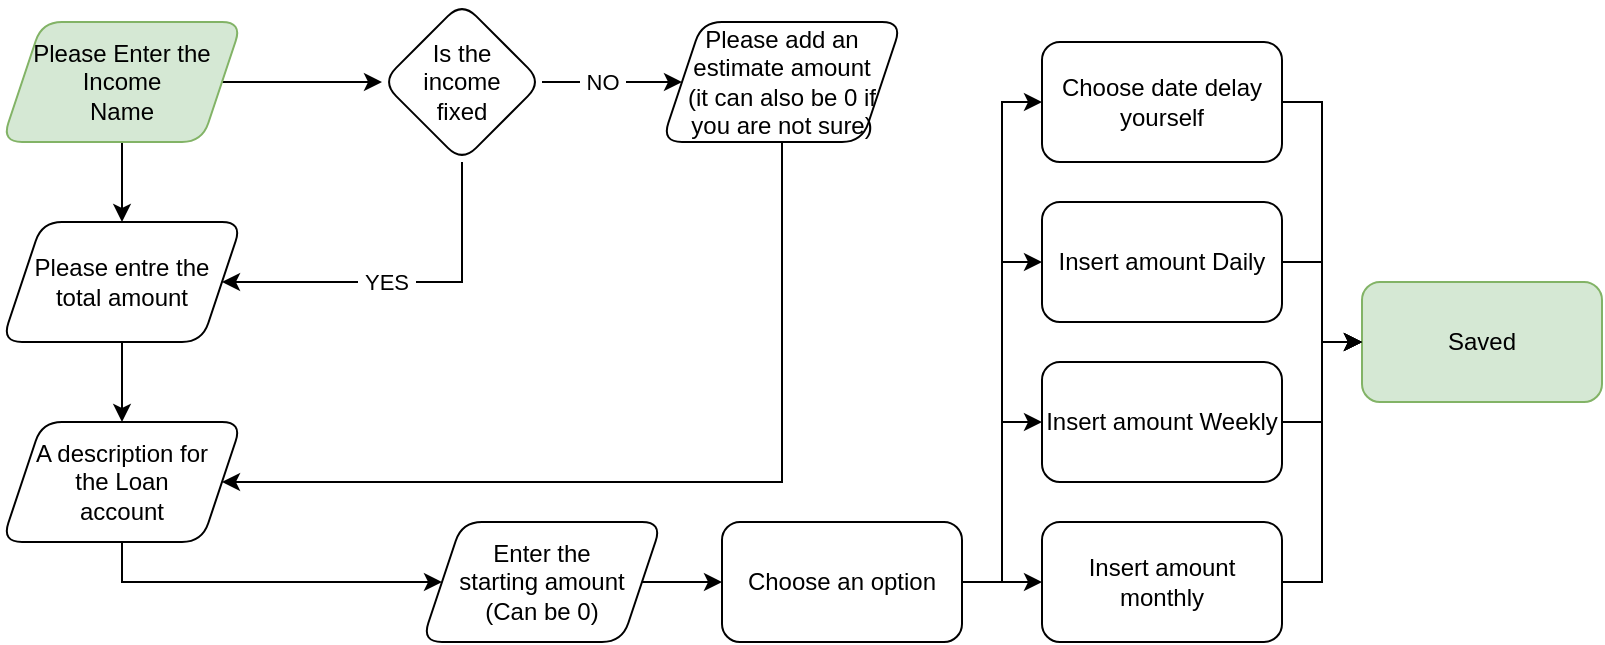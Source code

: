 <mxfile version="23.1.2" type="device">
  <diagram name="Page-1" id="i0dPk9RDGjiRAY911sW2">
    <mxGraphModel dx="1434" dy="818" grid="1" gridSize="10" guides="1" tooltips="1" connect="1" arrows="1" fold="1" page="1" pageScale="1" pageWidth="850" pageHeight="1100" math="0" shadow="0">
      <root>
        <mxCell id="0" />
        <mxCell id="1" parent="0" />
        <mxCell id="jUAQC8OpKLkKcXMhsD6V-16" value="Saved" style="whiteSpace=wrap;html=1;rounded=1;fillColor=#d5e8d4;strokeColor=#82b366;" parent="1" vertex="1">
          <mxGeometry x="720" y="240" width="120" height="60" as="geometry" />
        </mxCell>
        <mxCell id="lXXJIWk8KY4fIY4ZonDh-17" style="edgeStyle=orthogonalEdgeStyle;rounded=0;orthogonalLoop=1;jettySize=auto;html=1;exitX=1;exitY=0.5;exitDx=0;exitDy=0;entryX=0;entryY=0.5;entryDx=0;entryDy=0;" edge="1" parent="1" source="jUAQC8OpKLkKcXMhsD6V-20" target="jUAQC8OpKLkKcXMhsD6V-16">
          <mxGeometry relative="1" as="geometry" />
        </mxCell>
        <mxCell id="jUAQC8OpKLkKcXMhsD6V-20" value="Insert amount monthly" style="rounded=1;whiteSpace=wrap;html=1;" parent="1" vertex="1">
          <mxGeometry x="560" y="360" width="120" height="60" as="geometry" />
        </mxCell>
        <mxCell id="lXXJIWk8KY4fIY4ZonDh-16" style="edgeStyle=orthogonalEdgeStyle;rounded=0;orthogonalLoop=1;jettySize=auto;html=1;exitX=1;exitY=0.5;exitDx=0;exitDy=0;entryX=0;entryY=0.5;entryDx=0;entryDy=0;" edge="1" parent="1" source="jUAQC8OpKLkKcXMhsD6V-22" target="jUAQC8OpKLkKcXMhsD6V-16">
          <mxGeometry relative="1" as="geometry" />
        </mxCell>
        <mxCell id="jUAQC8OpKLkKcXMhsD6V-22" value="Insert amount Weekly" style="rounded=1;whiteSpace=wrap;html=1;" parent="1" vertex="1">
          <mxGeometry x="560" y="280" width="120" height="60" as="geometry" />
        </mxCell>
        <mxCell id="lXXJIWk8KY4fIY4ZonDh-14" style="edgeStyle=orthogonalEdgeStyle;rounded=0;orthogonalLoop=1;jettySize=auto;html=1;exitX=1;exitY=0.5;exitDx=0;exitDy=0;entryX=0;entryY=0.5;entryDx=0;entryDy=0;" edge="1" parent="1" source="jUAQC8OpKLkKcXMhsD6V-24" target="jUAQC8OpKLkKcXMhsD6V-16">
          <mxGeometry relative="1" as="geometry" />
        </mxCell>
        <mxCell id="jUAQC8OpKLkKcXMhsD6V-24" value="Insert amount Daily" style="rounded=1;whiteSpace=wrap;html=1;" parent="1" vertex="1">
          <mxGeometry x="560" y="200" width="120" height="60" as="geometry" />
        </mxCell>
        <mxCell id="lXXJIWk8KY4fIY4ZonDh-13" style="edgeStyle=orthogonalEdgeStyle;rounded=0;orthogonalLoop=1;jettySize=auto;html=1;exitX=1;exitY=0.5;exitDx=0;exitDy=0;entryX=0;entryY=0.5;entryDx=0;entryDy=0;" edge="1" parent="1" source="jUAQC8OpKLkKcXMhsD6V-26" target="jUAQC8OpKLkKcXMhsD6V-16">
          <mxGeometry relative="1" as="geometry" />
        </mxCell>
        <mxCell id="jUAQC8OpKLkKcXMhsD6V-26" value="Choose date delay yourself" style="rounded=1;whiteSpace=wrap;html=1;" parent="1" vertex="1">
          <mxGeometry x="560" y="120" width="120" height="60" as="geometry" />
        </mxCell>
        <mxCell id="lXXJIWk8KY4fIY4ZonDh-7" value="" style="edgeStyle=orthogonalEdgeStyle;rounded=0;orthogonalLoop=1;jettySize=auto;html=1;" edge="1" parent="1" source="jUAQC8OpKLkKcXMhsD6V-31" target="jUAQC8OpKLkKcXMhsD6V-20">
          <mxGeometry relative="1" as="geometry" />
        </mxCell>
        <mxCell id="lXXJIWk8KY4fIY4ZonDh-10" style="edgeStyle=orthogonalEdgeStyle;rounded=0;orthogonalLoop=1;jettySize=auto;html=1;exitX=1;exitY=0.5;exitDx=0;exitDy=0;entryX=0;entryY=0.5;entryDx=0;entryDy=0;" edge="1" parent="1" source="jUAQC8OpKLkKcXMhsD6V-31" target="jUAQC8OpKLkKcXMhsD6V-22">
          <mxGeometry relative="1" as="geometry" />
        </mxCell>
        <mxCell id="lXXJIWk8KY4fIY4ZonDh-11" style="edgeStyle=orthogonalEdgeStyle;rounded=0;orthogonalLoop=1;jettySize=auto;html=1;exitX=1;exitY=0.5;exitDx=0;exitDy=0;entryX=0;entryY=0.5;entryDx=0;entryDy=0;" edge="1" parent="1" source="jUAQC8OpKLkKcXMhsD6V-31" target="jUAQC8OpKLkKcXMhsD6V-24">
          <mxGeometry relative="1" as="geometry" />
        </mxCell>
        <mxCell id="lXXJIWk8KY4fIY4ZonDh-12" style="edgeStyle=orthogonalEdgeStyle;rounded=0;orthogonalLoop=1;jettySize=auto;html=1;exitX=1;exitY=0.5;exitDx=0;exitDy=0;entryX=0;entryY=0.5;entryDx=0;entryDy=0;" edge="1" parent="1" source="jUAQC8OpKLkKcXMhsD6V-31" target="jUAQC8OpKLkKcXMhsD6V-26">
          <mxGeometry relative="1" as="geometry" />
        </mxCell>
        <mxCell id="jUAQC8OpKLkKcXMhsD6V-31" value="Choose an option" style="whiteSpace=wrap;html=1;rounded=1;" parent="1" vertex="1">
          <mxGeometry x="400" y="360" width="120" height="60" as="geometry" />
        </mxCell>
        <mxCell id="jUAQC8OpKLkKcXMhsD6V-54" value="" style="edgeStyle=orthogonalEdgeStyle;rounded=0;orthogonalLoop=1;jettySize=auto;html=1;" parent="1" target="jUAQC8OpKLkKcXMhsD6V-35" edge="1">
          <mxGeometry relative="1" as="geometry">
            <mxPoint x="410" y="960" as="sourcePoint" />
          </mxGeometry>
        </mxCell>
        <mxCell id="lXXJIWk8KY4fIY4ZonDh-1" value="" style="edgeStyle=orthogonalEdgeStyle;rounded=0;orthogonalLoop=1;jettySize=auto;html=1;" edge="1" parent="1" source="jUAQC8OpKLkKcXMhsD6V-57" target="jUAQC8OpKLkKcXMhsD6V-31">
          <mxGeometry relative="1" as="geometry" />
        </mxCell>
        <mxCell id="jUAQC8OpKLkKcXMhsD6V-57" value="Enter the&lt;br style=&quot;border-color: var(--border-color);&quot;&gt;starting amount&lt;br&gt;(Can be 0)" style="shape=parallelogram;perimeter=parallelogramPerimeter;whiteSpace=wrap;html=1;fixedSize=1;rounded=1;" parent="1" vertex="1">
          <mxGeometry x="250" y="360" width="120" height="60" as="geometry" />
        </mxCell>
        <mxCell id="lXXJIWk8KY4fIY4ZonDh-6" style="edgeStyle=orthogonalEdgeStyle;rounded=0;orthogonalLoop=1;jettySize=auto;html=1;entryX=0;entryY=0.5;entryDx=0;entryDy=0;exitX=0.5;exitY=1;exitDx=0;exitDy=0;" edge="1" parent="1" source="jUAQC8OpKLkKcXMhsD6V-59" target="jUAQC8OpKLkKcXMhsD6V-57">
          <mxGeometry relative="1" as="geometry" />
        </mxCell>
        <mxCell id="jUAQC8OpKLkKcXMhsD6V-59" value="A description for&lt;br style=&quot;border-color: var(--border-color);&quot;&gt;the Loan&lt;br style=&quot;border-color: var(--border-color);&quot;&gt;account" style="shape=parallelogram;perimeter=parallelogramPerimeter;whiteSpace=wrap;html=1;fixedSize=1;rounded=1;" parent="1" vertex="1">
          <mxGeometry x="40" y="310" width="120" height="60" as="geometry" />
        </mxCell>
        <mxCell id="jUAQC8OpKLkKcXMhsD6V-60" value="" style="edgeStyle=orthogonalEdgeStyle;rounded=0;orthogonalLoop=1;jettySize=auto;html=1;" parent="1" source="jUAQC8OpKLkKcXMhsD6V-61" target="jUAQC8OpKLkKcXMhsD6V-63" edge="1">
          <mxGeometry relative="1" as="geometry" />
        </mxCell>
        <mxCell id="jUAQC8OpKLkKcXMhsD6V-67" value="" style="edgeStyle=orthogonalEdgeStyle;rounded=0;orthogonalLoop=1;jettySize=auto;html=1;" parent="1" source="jUAQC8OpKLkKcXMhsD6V-61" target="jUAQC8OpKLkKcXMhsD6V-66" edge="1">
          <mxGeometry relative="1" as="geometry" />
        </mxCell>
        <mxCell id="jUAQC8OpKLkKcXMhsD6V-61" value="Please Enter the Income&lt;br&gt;Name" style="shape=parallelogram;perimeter=parallelogramPerimeter;whiteSpace=wrap;html=1;fixedSize=1;rounded=1;fillColor=#d5e8d4;strokeColor=#82b366;" parent="1" vertex="1">
          <mxGeometry x="40" y="110" width="120" height="60" as="geometry" />
        </mxCell>
        <mxCell id="jUAQC8OpKLkKcXMhsD6V-62" value="" style="edgeStyle=orthogonalEdgeStyle;rounded=0;orthogonalLoop=1;jettySize=auto;html=1;entryX=0.5;entryY=0;entryDx=0;entryDy=0;" parent="1" source="jUAQC8OpKLkKcXMhsD6V-63" target="jUAQC8OpKLkKcXMhsD6V-59" edge="1">
          <mxGeometry relative="1" as="geometry">
            <mxPoint x="100" y="310" as="targetPoint" />
          </mxGeometry>
        </mxCell>
        <mxCell id="jUAQC8OpKLkKcXMhsD6V-63" value="Please entre the&lt;br style=&quot;border-color: var(--border-color);&quot;&gt;total amount" style="shape=parallelogram;perimeter=parallelogramPerimeter;whiteSpace=wrap;html=1;fixedSize=1;rounded=1;" parent="1" vertex="1">
          <mxGeometry x="40" y="210" width="120" height="60" as="geometry" />
        </mxCell>
        <mxCell id="jUAQC8OpKLkKcXMhsD6V-69" style="edgeStyle=orthogonalEdgeStyle;rounded=0;orthogonalLoop=1;jettySize=auto;html=1;exitX=0.5;exitY=1;exitDx=0;exitDy=0;entryX=1;entryY=0.5;entryDx=0;entryDy=0;" parent="1" source="jUAQC8OpKLkKcXMhsD6V-66" target="jUAQC8OpKLkKcXMhsD6V-63" edge="1">
          <mxGeometry relative="1" as="geometry">
            <Array as="points">
              <mxPoint x="270" y="240" />
            </Array>
          </mxGeometry>
        </mxCell>
        <mxCell id="jUAQC8OpKLkKcXMhsD6V-70" value="&amp;nbsp;YES&amp;nbsp;" style="edgeLabel;html=1;align=center;verticalAlign=middle;resizable=0;points=[];" parent="jUAQC8OpKLkKcXMhsD6V-69" vertex="1" connectable="0">
          <mxGeometry x="0.088" relative="1" as="geometry">
            <mxPoint as="offset" />
          </mxGeometry>
        </mxCell>
        <mxCell id="jUAQC8OpKLkKcXMhsD6V-76" value="" style="edgeStyle=orthogonalEdgeStyle;rounded=0;orthogonalLoop=1;jettySize=auto;html=1;" parent="1" source="jUAQC8OpKLkKcXMhsD6V-66" target="jUAQC8OpKLkKcXMhsD6V-75" edge="1">
          <mxGeometry relative="1" as="geometry" />
        </mxCell>
        <mxCell id="jUAQC8OpKLkKcXMhsD6V-77" value="&amp;nbsp;NO&amp;nbsp;" style="edgeLabel;html=1;align=center;verticalAlign=middle;resizable=0;points=[];" parent="jUAQC8OpKLkKcXMhsD6V-76" vertex="1" connectable="0">
          <mxGeometry x="-0.137" relative="1" as="geometry">
            <mxPoint as="offset" />
          </mxGeometry>
        </mxCell>
        <mxCell id="jUAQC8OpKLkKcXMhsD6V-66" value="Is the &lt;br&gt;income &lt;br&gt;fixed" style="rhombus;whiteSpace=wrap;html=1;rounded=1;" parent="1" vertex="1">
          <mxGeometry x="230" y="100" width="80" height="80" as="geometry" />
        </mxCell>
        <mxCell id="jUAQC8OpKLkKcXMhsD6V-78" style="edgeStyle=orthogonalEdgeStyle;rounded=0;orthogonalLoop=1;jettySize=auto;html=1;entryX=1;entryY=0.5;entryDx=0;entryDy=0;exitX=0.5;exitY=1;exitDx=0;exitDy=0;" parent="1" source="jUAQC8OpKLkKcXMhsD6V-75" target="jUAQC8OpKLkKcXMhsD6V-59" edge="1">
          <mxGeometry relative="1" as="geometry">
            <Array as="points">
              <mxPoint x="430" y="340" />
            </Array>
          </mxGeometry>
        </mxCell>
        <mxCell id="jUAQC8OpKLkKcXMhsD6V-75" value="Please add an estimate amount&lt;br&gt;(it can also be 0 if &lt;br&gt;you are not sure)" style="shape=parallelogram;perimeter=parallelogramPerimeter;whiteSpace=wrap;html=1;fixedSize=1;rounded=1;" parent="1" vertex="1">
          <mxGeometry x="370" y="110" width="120" height="60" as="geometry" />
        </mxCell>
      </root>
    </mxGraphModel>
  </diagram>
</mxfile>
